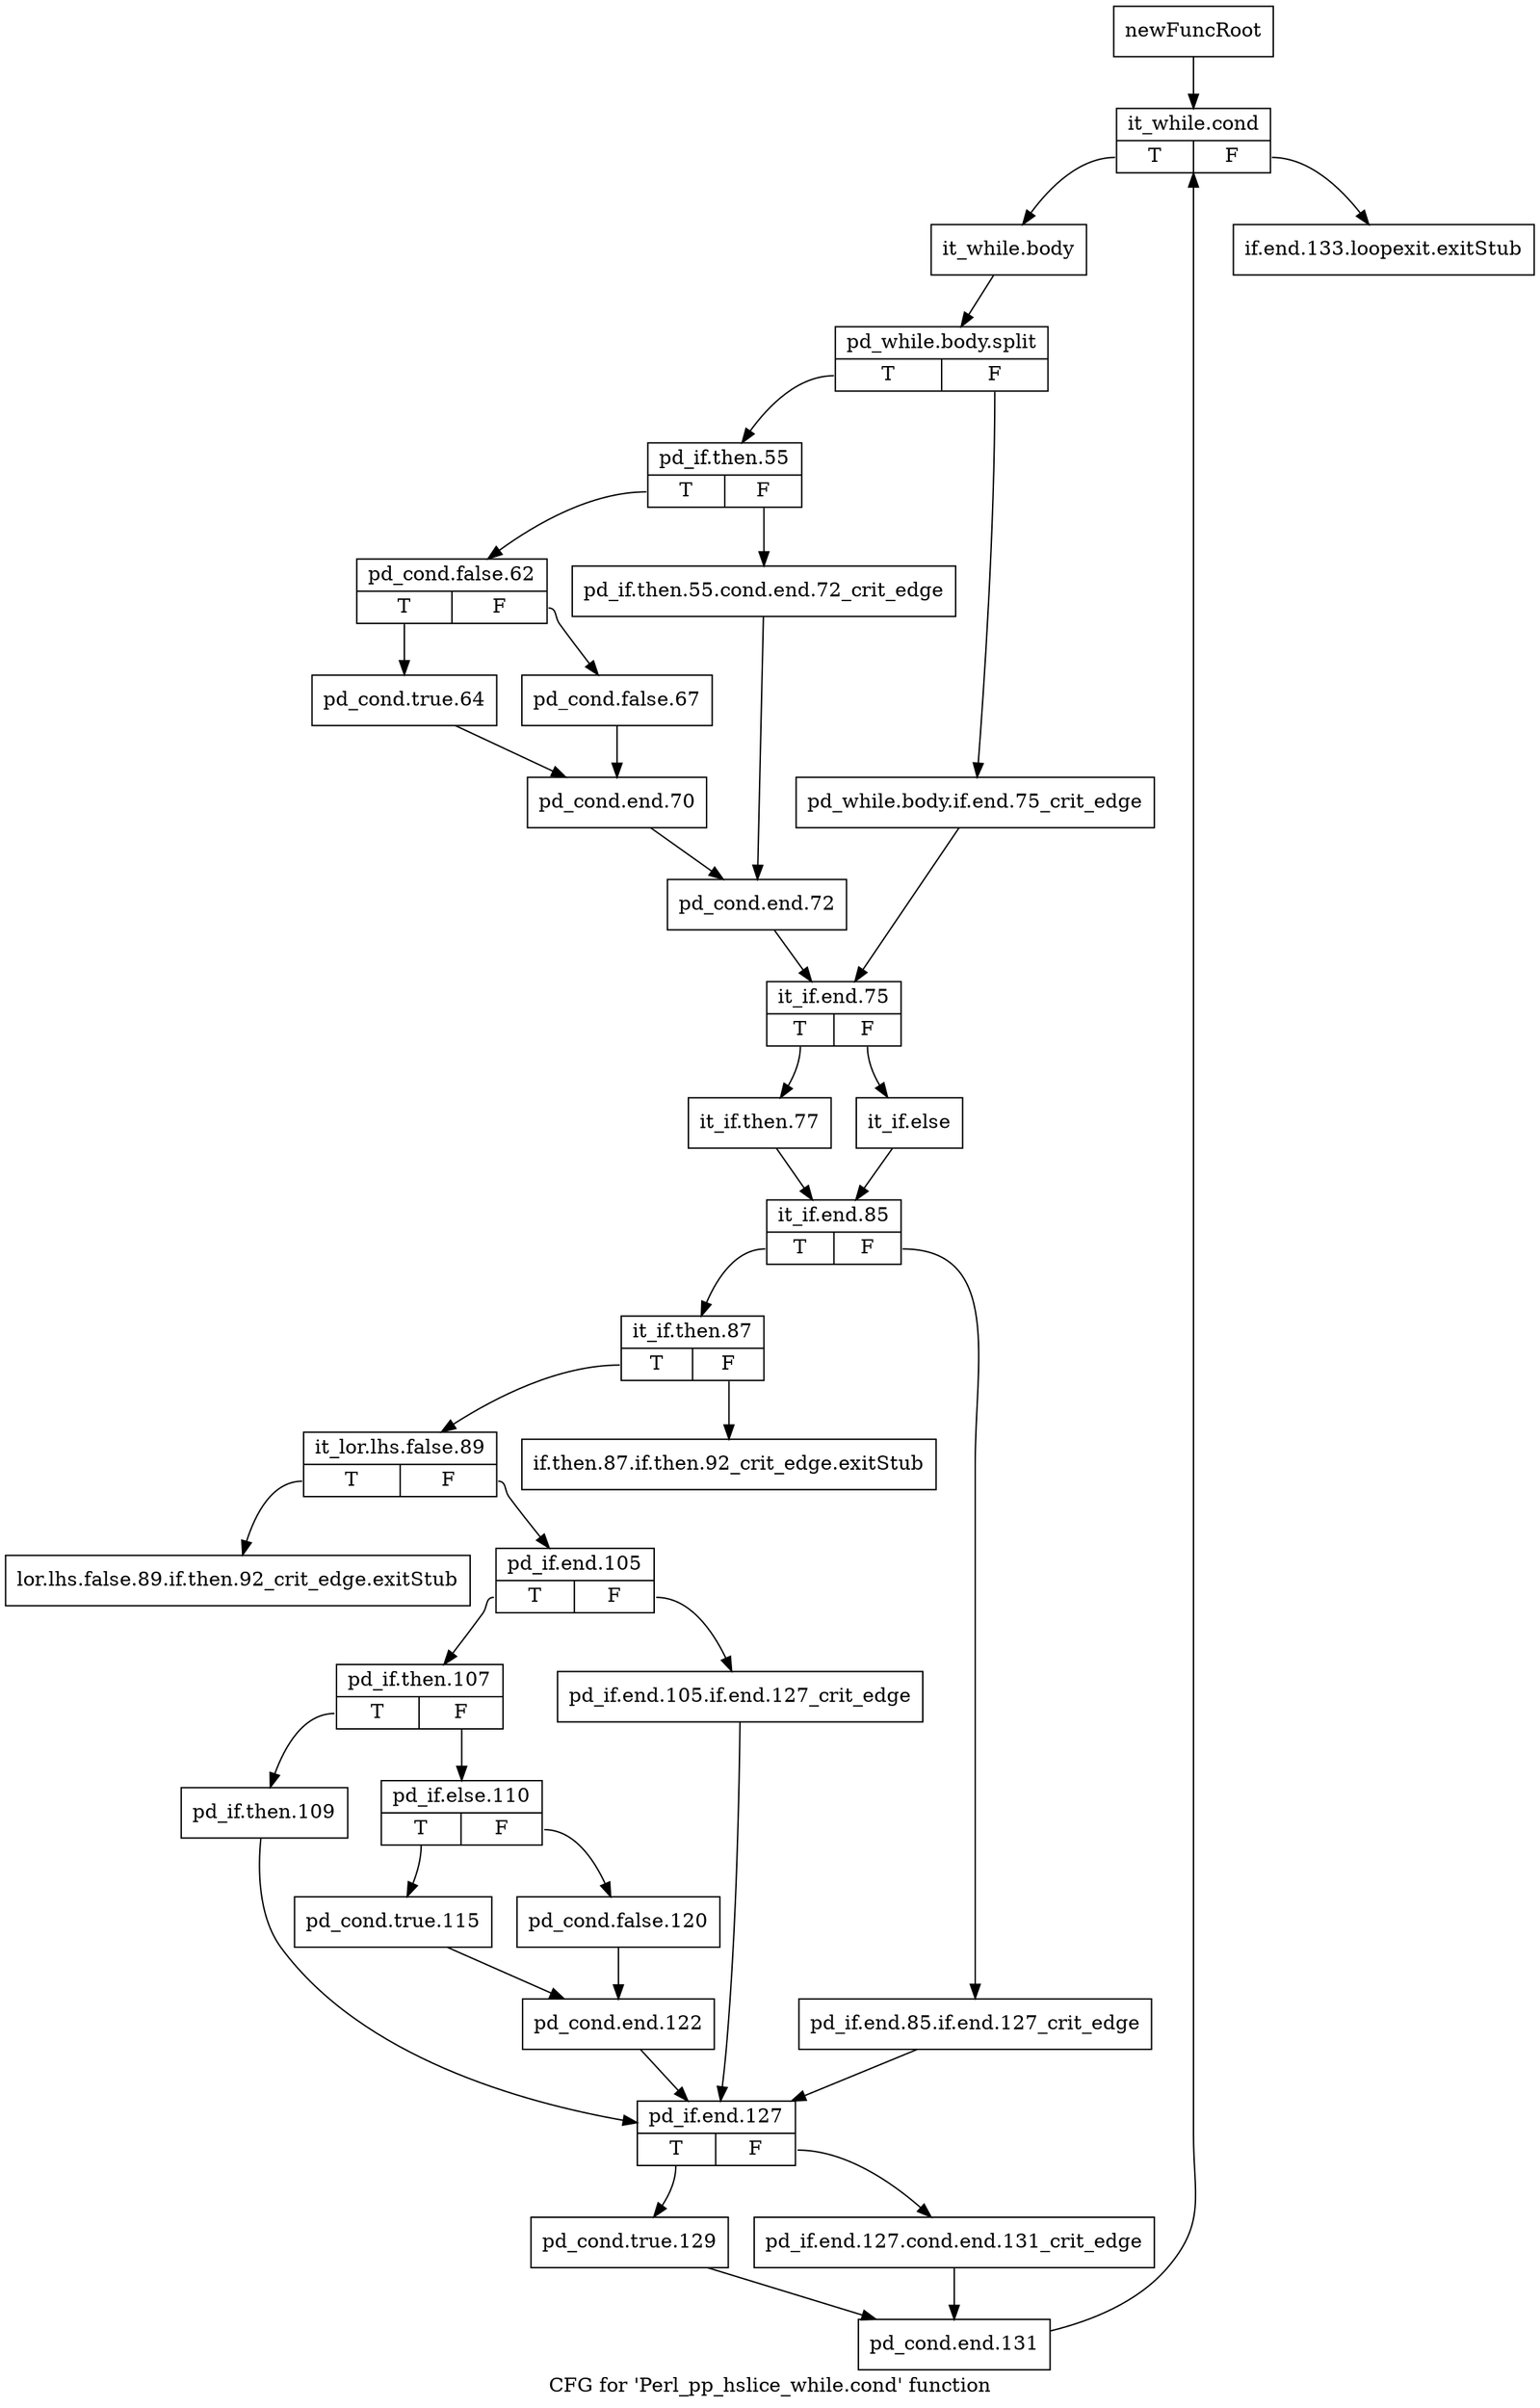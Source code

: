 digraph "CFG for 'Perl_pp_hslice_while.cond' function" {
	label="CFG for 'Perl_pp_hslice_while.cond' function";

	Node0x4e575e0 [shape=record,label="{newFuncRoot}"];
	Node0x4e575e0 -> Node0x4e57720;
	Node0x4e57630 [shape=record,label="{if.end.133.loopexit.exitStub}"];
	Node0x4e57680 [shape=record,label="{if.then.87.if.then.92_crit_edge.exitStub}"];
	Node0x4e576d0 [shape=record,label="{lor.lhs.false.89.if.then.92_crit_edge.exitStub}"];
	Node0x4e57720 [shape=record,label="{it_while.cond|{<s0>T|<s1>F}}"];
	Node0x4e57720:s0 -> Node0x4e57770;
	Node0x4e57720:s1 -> Node0x4e57630;
	Node0x4e57770 [shape=record,label="{it_while.body}"];
	Node0x4e57770 -> Node0x66325c0;
	Node0x66325c0 [shape=record,label="{pd_while.body.split|{<s0>T|<s1>F}}"];
	Node0x66325c0:s0 -> Node0x4e57810;
	Node0x66325c0:s1 -> Node0x4e577c0;
	Node0x4e577c0 [shape=record,label="{pd_while.body.if.end.75_crit_edge}"];
	Node0x4e577c0 -> Node0x4e57a40;
	Node0x4e57810 [shape=record,label="{pd_if.then.55|{<s0>T|<s1>F}}"];
	Node0x4e57810:s0 -> Node0x4e578b0;
	Node0x4e57810:s1 -> Node0x4e57860;
	Node0x4e57860 [shape=record,label="{pd_if.then.55.cond.end.72_crit_edge}"];
	Node0x4e57860 -> Node0x4e579f0;
	Node0x4e578b0 [shape=record,label="{pd_cond.false.62|{<s0>T|<s1>F}}"];
	Node0x4e578b0:s0 -> Node0x4e57950;
	Node0x4e578b0:s1 -> Node0x4e57900;
	Node0x4e57900 [shape=record,label="{pd_cond.false.67}"];
	Node0x4e57900 -> Node0x4e579a0;
	Node0x4e57950 [shape=record,label="{pd_cond.true.64}"];
	Node0x4e57950 -> Node0x4e579a0;
	Node0x4e579a0 [shape=record,label="{pd_cond.end.70}"];
	Node0x4e579a0 -> Node0x4e579f0;
	Node0x4e579f0 [shape=record,label="{pd_cond.end.72}"];
	Node0x4e579f0 -> Node0x4e57a40;
	Node0x4e57a40 [shape=record,label="{it_if.end.75|{<s0>T|<s1>F}}"];
	Node0x4e57a40:s0 -> Node0x4e57ae0;
	Node0x4e57a40:s1 -> Node0x4e57a90;
	Node0x4e57a90 [shape=record,label="{it_if.else}"];
	Node0x4e57a90 -> Node0x4e57b30;
	Node0x4e57ae0 [shape=record,label="{it_if.then.77}"];
	Node0x4e57ae0 -> Node0x4e57b30;
	Node0x4e57b30 [shape=record,label="{it_if.end.85|{<s0>T|<s1>F}}"];
	Node0x4e57b30:s0 -> Node0x4e57bd0;
	Node0x4e57b30:s1 -> Node0x4e57b80;
	Node0x4e57b80 [shape=record,label="{pd_if.end.85.if.end.127_crit_edge}"];
	Node0x4e57b80 -> Node0x4e57ef0;
	Node0x4e57bd0 [shape=record,label="{it_if.then.87|{<s0>T|<s1>F}}"];
	Node0x4e57bd0:s0 -> Node0x4e57c20;
	Node0x4e57bd0:s1 -> Node0x4e57680;
	Node0x4e57c20 [shape=record,label="{it_lor.lhs.false.89|{<s0>T|<s1>F}}"];
	Node0x4e57c20:s0 -> Node0x4e576d0;
	Node0x4e57c20:s1 -> Node0x4e57c70;
	Node0x4e57c70 [shape=record,label="{pd_if.end.105|{<s0>T|<s1>F}}"];
	Node0x4e57c70:s0 -> Node0x4e57d10;
	Node0x4e57c70:s1 -> Node0x4e57cc0;
	Node0x4e57cc0 [shape=record,label="{pd_if.end.105.if.end.127_crit_edge}"];
	Node0x4e57cc0 -> Node0x4e57ef0;
	Node0x4e57d10 [shape=record,label="{pd_if.then.107|{<s0>T|<s1>F}}"];
	Node0x4e57d10:s0 -> Node0x4e57ea0;
	Node0x4e57d10:s1 -> Node0x4e57d60;
	Node0x4e57d60 [shape=record,label="{pd_if.else.110|{<s0>T|<s1>F}}"];
	Node0x4e57d60:s0 -> Node0x4e57e00;
	Node0x4e57d60:s1 -> Node0x4e57db0;
	Node0x4e57db0 [shape=record,label="{pd_cond.false.120}"];
	Node0x4e57db0 -> Node0x4e57e50;
	Node0x4e57e00 [shape=record,label="{pd_cond.true.115}"];
	Node0x4e57e00 -> Node0x4e57e50;
	Node0x4e57e50 [shape=record,label="{pd_cond.end.122}"];
	Node0x4e57e50 -> Node0x4e57ef0;
	Node0x4e57ea0 [shape=record,label="{pd_if.then.109}"];
	Node0x4e57ea0 -> Node0x4e57ef0;
	Node0x4e57ef0 [shape=record,label="{pd_if.end.127|{<s0>T|<s1>F}}"];
	Node0x4e57ef0:s0 -> Node0x4e57f90;
	Node0x4e57ef0:s1 -> Node0x4e57f40;
	Node0x4e57f40 [shape=record,label="{pd_if.end.127.cond.end.131_crit_edge}"];
	Node0x4e57f40 -> Node0x4e57fe0;
	Node0x4e57f90 [shape=record,label="{pd_cond.true.129}"];
	Node0x4e57f90 -> Node0x4e57fe0;
	Node0x4e57fe0 [shape=record,label="{pd_cond.end.131}"];
	Node0x4e57fe0 -> Node0x4e57720;
}

